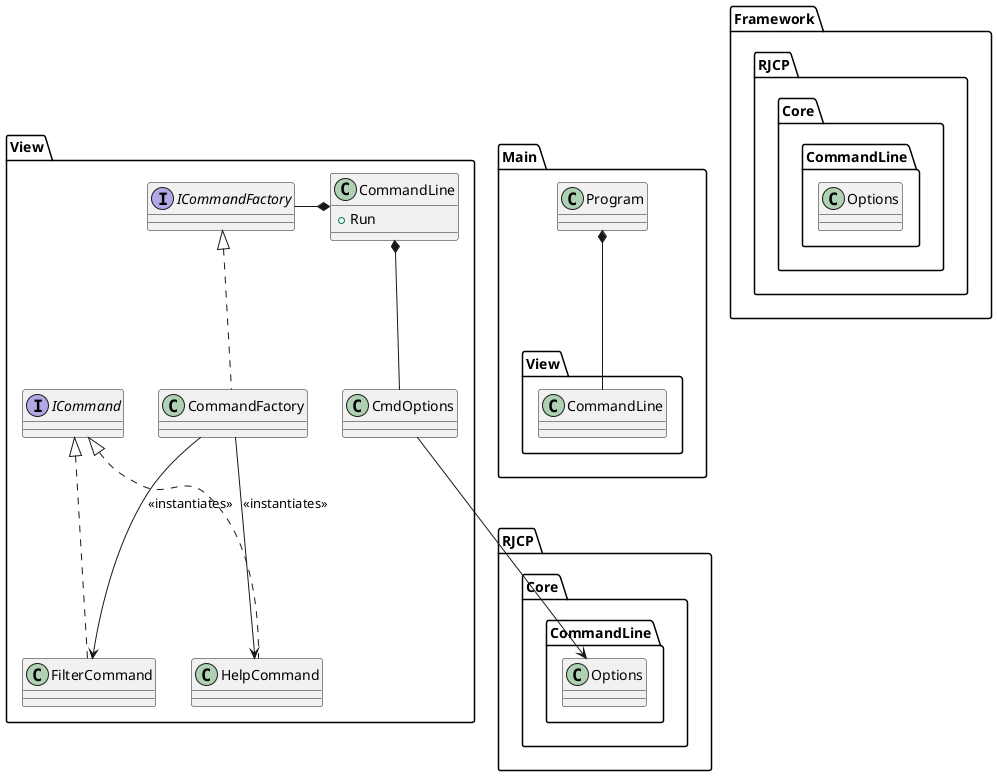 @startuml View.CommandFactory

namespace Main {
    class Program

    Program *-d- View.CommandLine
}

namespace View {
    class CommandLine {
        + Run
    }
    class CmdOptions
    interface ICommandFactory

    CommandLine *-d- CmdOptions
    CommandLine *-r- ICommandFactory

    class CommandFactory

    ICommandFactory <|.d. CommandFactory

    interface ICommand
    class HelpCommand
    class FilterCommand

    ICommand <|.d.HelpCommand
    ICommand <|.d.FilterCommand

    CommandFactory --> HelpCommand : <<instantiates>>
    CommandFactory --> FilterCommand : <<instantiates>>
}

package Framework {
    namespace RJCP.Core.CommandLine {
        class Options
    }
}

View.CmdOptions -d-> RJCP.Core.CommandLine.Options

@enduml
